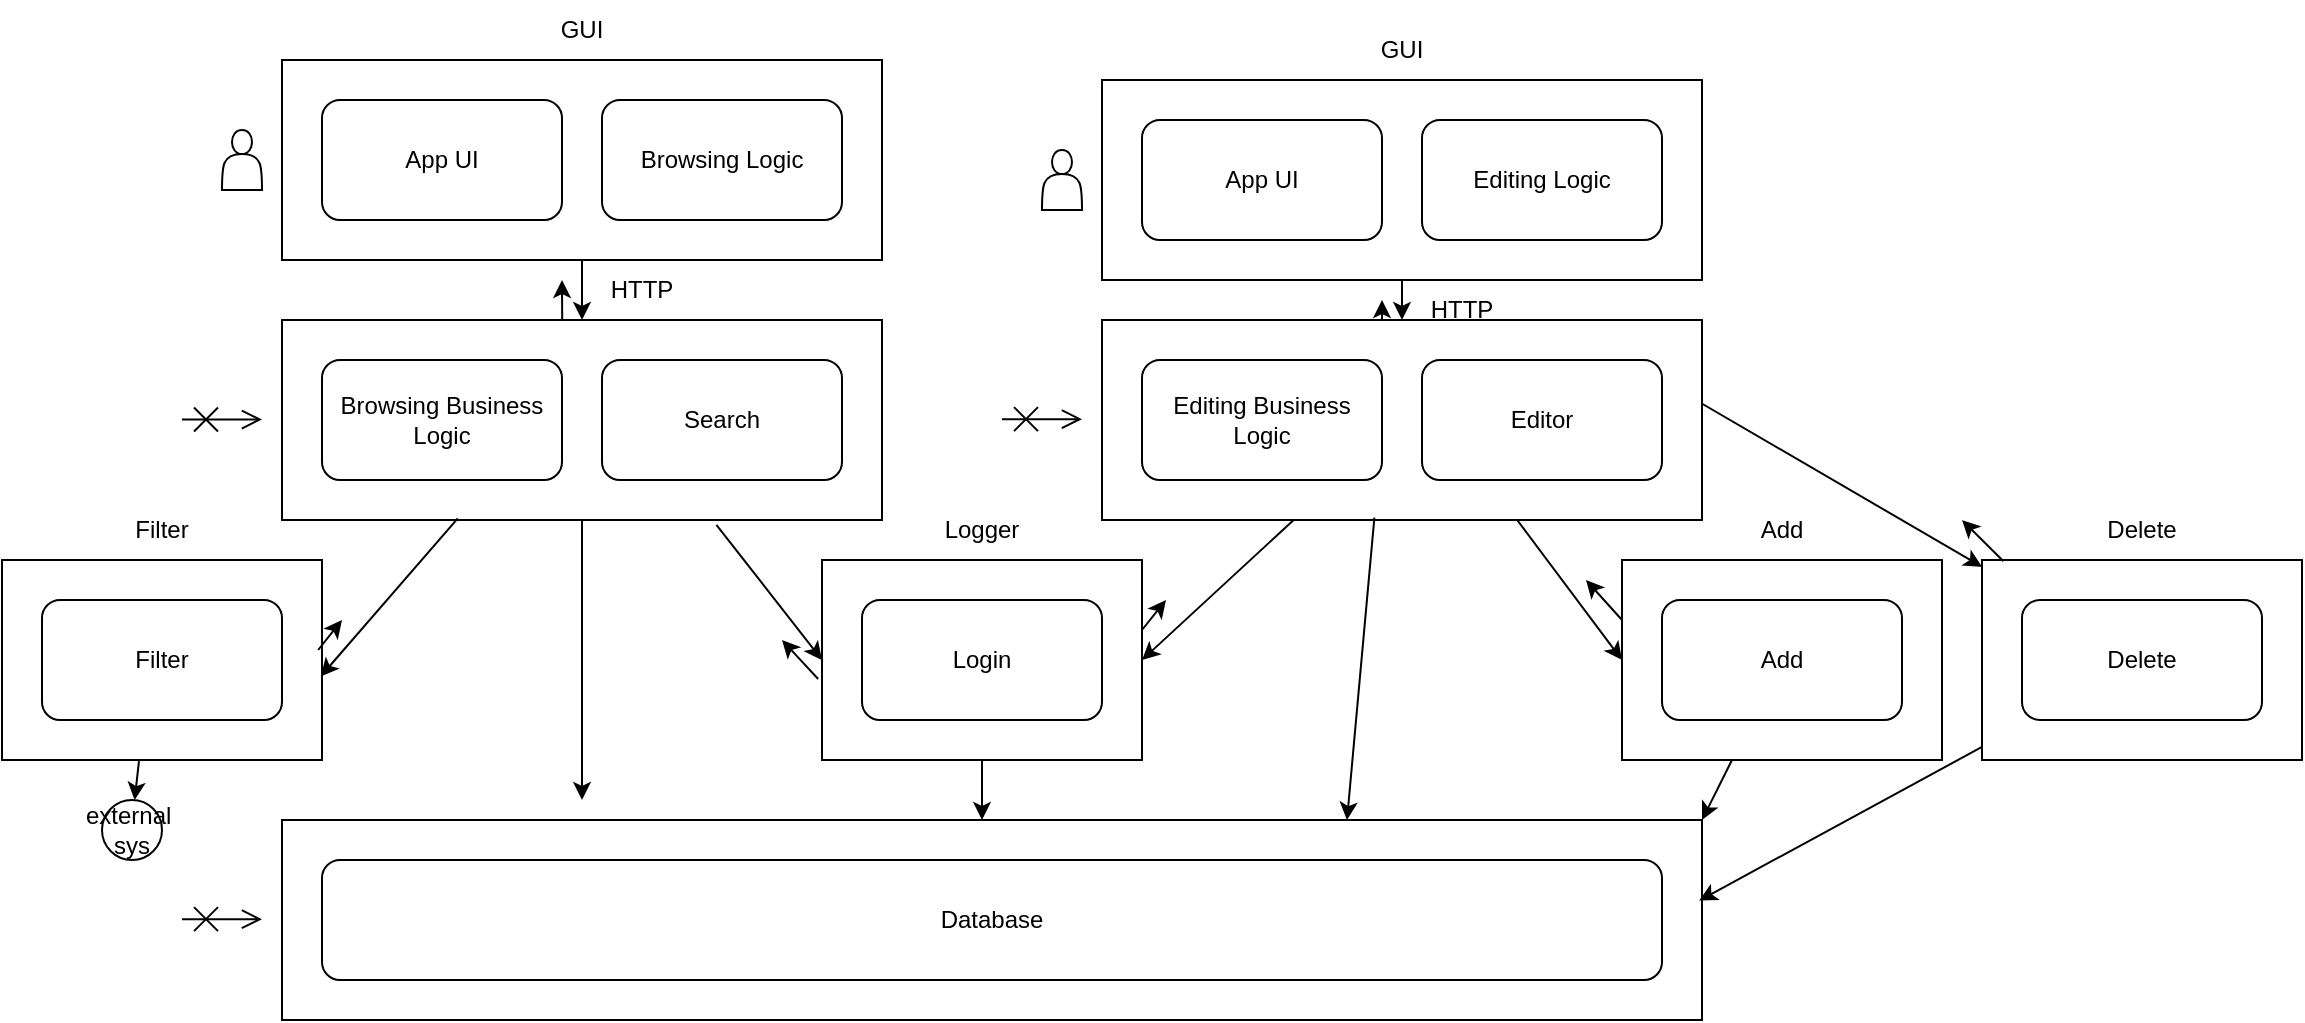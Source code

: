<mxfile version="22.1.5" type="github">
  <diagram name="Page-1" id="crQNLOtSCioA96oGJTdn">
    <mxGraphModel dx="1187" dy="1227" grid="1" gridSize="10" guides="1" tooltips="1" connect="1" arrows="1" fold="1" page="1" pageScale="1" pageWidth="827" pageHeight="1169" math="0" shadow="0">
      <root>
        <mxCell id="0" />
        <mxCell id="1" parent="0" />
        <mxCell id="JhqWTKUzEKbVO6crrCYd-14" value="" style="rounded=0;whiteSpace=wrap;html=1;" vertex="1" parent="1">
          <mxGeometry x="180" y="620" width="710" height="100" as="geometry" />
        </mxCell>
        <mxCell id="JhqWTKUzEKbVO6crrCYd-13" value="" style="rounded=0;whiteSpace=wrap;html=1;" vertex="1" parent="1">
          <mxGeometry x="180" y="240" width="300" height="100" as="geometry" />
        </mxCell>
        <mxCell id="JhqWTKUzEKbVO6crrCYd-12" value="" style="rounded=0;whiteSpace=wrap;html=1;" vertex="1" parent="1">
          <mxGeometry x="180" y="370" width="300" height="100" as="geometry" />
        </mxCell>
        <mxCell id="JhqWTKUzEKbVO6crrCYd-11" value="" style="rounded=0;whiteSpace=wrap;html=1;" vertex="1" parent="1">
          <mxGeometry x="450" y="490" width="160" height="100" as="geometry" />
        </mxCell>
        <mxCell id="JhqWTKUzEKbVO6crrCYd-10" value="" style="rounded=0;whiteSpace=wrap;html=1;" vertex="1" parent="1">
          <mxGeometry x="40" y="490" width="160" height="100" as="geometry" />
        </mxCell>
        <mxCell id="JhqWTKUzEKbVO6crrCYd-1" value="App UI" style="rounded=1;whiteSpace=wrap;html=1;" vertex="1" parent="1">
          <mxGeometry x="200" y="260" width="120" height="60" as="geometry" />
        </mxCell>
        <mxCell id="JhqWTKUzEKbVO6crrCYd-2" value="" style="shape=actor;whiteSpace=wrap;html=1;" vertex="1" parent="1">
          <mxGeometry x="150" y="275" width="20" height="30" as="geometry" />
        </mxCell>
        <mxCell id="JhqWTKUzEKbVO6crrCYd-3" value="Browsing Logic" style="rounded=1;whiteSpace=wrap;html=1;" vertex="1" parent="1">
          <mxGeometry x="340" y="260" width="120" height="60" as="geometry" />
        </mxCell>
        <mxCell id="JhqWTKUzEKbVO6crrCYd-4" value="Browsing Business&lt;br&gt;Logic" style="rounded=1;whiteSpace=wrap;html=1;" vertex="1" parent="1">
          <mxGeometry x="200" y="390" width="120" height="60" as="geometry" />
        </mxCell>
        <mxCell id="JhqWTKUzEKbVO6crrCYd-5" value="Search" style="rounded=1;whiteSpace=wrap;html=1;" vertex="1" parent="1">
          <mxGeometry x="340" y="390" width="120" height="60" as="geometry" />
        </mxCell>
        <mxCell id="JhqWTKUzEKbVO6crrCYd-7" value="Filter" style="rounded=1;whiteSpace=wrap;html=1;" vertex="1" parent="1">
          <mxGeometry x="60" y="510" width="120" height="60" as="geometry" />
        </mxCell>
        <mxCell id="JhqWTKUzEKbVO6crrCYd-8" value="Login" style="rounded=1;whiteSpace=wrap;html=1;" vertex="1" parent="1">
          <mxGeometry x="470" y="510" width="120" height="60" as="geometry" />
        </mxCell>
        <mxCell id="JhqWTKUzEKbVO6crrCYd-9" value="Database" style="rounded=1;whiteSpace=wrap;html=1;" vertex="1" parent="1">
          <mxGeometry x="200" y="640" width="670" height="60" as="geometry" />
        </mxCell>
        <mxCell id="JhqWTKUzEKbVO6crrCYd-15" value="" style="rounded=0;whiteSpace=wrap;html=1;" vertex="1" parent="1">
          <mxGeometry x="590" y="370" width="300" height="100" as="geometry" />
        </mxCell>
        <mxCell id="JhqWTKUzEKbVO6crrCYd-16" value="Editing Business&lt;br&gt;Logic" style="rounded=1;whiteSpace=wrap;html=1;" vertex="1" parent="1">
          <mxGeometry x="610" y="390" width="120" height="60" as="geometry" />
        </mxCell>
        <mxCell id="JhqWTKUzEKbVO6crrCYd-17" value="Editor" style="rounded=1;whiteSpace=wrap;html=1;" vertex="1" parent="1">
          <mxGeometry x="750" y="390" width="120" height="60" as="geometry" />
        </mxCell>
        <mxCell id="JhqWTKUzEKbVO6crrCYd-18" value="" style="rounded=0;whiteSpace=wrap;html=1;" vertex="1" parent="1">
          <mxGeometry x="590" y="250" width="300" height="100" as="geometry" />
        </mxCell>
        <mxCell id="JhqWTKUzEKbVO6crrCYd-19" value="App UI" style="rounded=1;whiteSpace=wrap;html=1;" vertex="1" parent="1">
          <mxGeometry x="610" y="270" width="120" height="60" as="geometry" />
        </mxCell>
        <mxCell id="JhqWTKUzEKbVO6crrCYd-20" value="" style="shape=actor;whiteSpace=wrap;html=1;" vertex="1" parent="1">
          <mxGeometry x="560" y="285" width="20" height="30" as="geometry" />
        </mxCell>
        <mxCell id="JhqWTKUzEKbVO6crrCYd-21" value="Editing Logic" style="rounded=1;whiteSpace=wrap;html=1;" vertex="1" parent="1">
          <mxGeometry x="750" y="270" width="120" height="60" as="geometry" />
        </mxCell>
        <mxCell id="JhqWTKUzEKbVO6crrCYd-23" value="" style="rounded=0;whiteSpace=wrap;html=1;" vertex="1" parent="1">
          <mxGeometry x="850" y="490" width="160" height="100" as="geometry" />
        </mxCell>
        <mxCell id="JhqWTKUzEKbVO6crrCYd-24" value="Add" style="rounded=1;whiteSpace=wrap;html=1;" vertex="1" parent="1">
          <mxGeometry x="870" y="510" width="120" height="60" as="geometry" />
        </mxCell>
        <mxCell id="JhqWTKUzEKbVO6crrCYd-27" value="" style="rounded=0;whiteSpace=wrap;html=1;" vertex="1" parent="1">
          <mxGeometry x="1030" y="490" width="160" height="100" as="geometry" />
        </mxCell>
        <mxCell id="JhqWTKUzEKbVO6crrCYd-28" value="Delete" style="rounded=1;whiteSpace=wrap;html=1;" vertex="1" parent="1">
          <mxGeometry x="1050" y="510" width="120" height="60" as="geometry" />
        </mxCell>
        <mxCell id="JhqWTKUzEKbVO6crrCYd-29" value="" style="endArrow=open;startArrow=cross;endFill=0;startFill=0;endSize=8;startSize=10;html=1;rounded=0;" edge="1" parent="1">
          <mxGeometry width="160" relative="1" as="geometry">
            <mxPoint x="130" y="419.79" as="sourcePoint" />
            <mxPoint x="170" y="419.79" as="targetPoint" />
          </mxGeometry>
        </mxCell>
        <mxCell id="JhqWTKUzEKbVO6crrCYd-30" value="" style="endArrow=open;startArrow=cross;endFill=0;startFill=0;endSize=8;startSize=10;html=1;rounded=0;" edge="1" parent="1">
          <mxGeometry width="160" relative="1" as="geometry">
            <mxPoint x="540" y="419.57" as="sourcePoint" />
            <mxPoint x="580" y="419.57" as="targetPoint" />
          </mxGeometry>
        </mxCell>
        <mxCell id="JhqWTKUzEKbVO6crrCYd-31" value="" style="endArrow=open;startArrow=cross;endFill=0;startFill=0;endSize=8;startSize=10;html=1;rounded=0;" edge="1" parent="1">
          <mxGeometry width="160" relative="1" as="geometry">
            <mxPoint x="130" y="669.57" as="sourcePoint" />
            <mxPoint x="170" y="669.57" as="targetPoint" />
          </mxGeometry>
        </mxCell>
        <mxCell id="JhqWTKUzEKbVO6crrCYd-32" value="" style="endArrow=classic;html=1;rounded=0;" edge="1" parent="1" source="JhqWTKUzEKbVO6crrCYd-13" target="JhqWTKUzEKbVO6crrCYd-12">
          <mxGeometry width="50" height="50" relative="1" as="geometry">
            <mxPoint x="400" y="480" as="sourcePoint" />
            <mxPoint x="450" y="430" as="targetPoint" />
          </mxGeometry>
        </mxCell>
        <mxCell id="JhqWTKUzEKbVO6crrCYd-33" value="" style="endArrow=classic;html=1;rounded=0;" edge="1" parent="1" source="JhqWTKUzEKbVO6crrCYd-12">
          <mxGeometry width="50" height="50" relative="1" as="geometry">
            <mxPoint x="340" y="350" as="sourcePoint" />
            <mxPoint x="330" y="610" as="targetPoint" />
          </mxGeometry>
        </mxCell>
        <mxCell id="JhqWTKUzEKbVO6crrCYd-34" value="" style="endArrow=classic;html=1;rounded=0;entryX=0.996;entryY=0.582;entryDx=0;entryDy=0;entryPerimeter=0;exitX=0.293;exitY=0.992;exitDx=0;exitDy=0;exitPerimeter=0;" edge="1" parent="1" source="JhqWTKUzEKbVO6crrCYd-12" target="JhqWTKUzEKbVO6crrCYd-10">
          <mxGeometry width="50" height="50" relative="1" as="geometry">
            <mxPoint x="340" y="480" as="sourcePoint" />
            <mxPoint x="340" y="620" as="targetPoint" />
          </mxGeometry>
        </mxCell>
        <mxCell id="JhqWTKUzEKbVO6crrCYd-35" value="" style="endArrow=classic;html=1;rounded=0;entryX=0;entryY=0.5;entryDx=0;entryDy=0;exitX=0.724;exitY=1.024;exitDx=0;exitDy=0;exitPerimeter=0;" edge="1" parent="1" source="JhqWTKUzEKbVO6crrCYd-12" target="JhqWTKUzEKbVO6crrCYd-11">
          <mxGeometry width="50" height="50" relative="1" as="geometry">
            <mxPoint x="278" y="479" as="sourcePoint" />
            <mxPoint x="209" y="558" as="targetPoint" />
          </mxGeometry>
        </mxCell>
        <mxCell id="JhqWTKUzEKbVO6crrCYd-36" value="" style="endArrow=classic;html=1;rounded=0;" edge="1" parent="1" source="JhqWTKUzEKbVO6crrCYd-11">
          <mxGeometry width="50" height="50" relative="1" as="geometry">
            <mxPoint x="407" y="482" as="sourcePoint" />
            <mxPoint x="530" y="620" as="targetPoint" />
          </mxGeometry>
        </mxCell>
        <mxCell id="JhqWTKUzEKbVO6crrCYd-37" value="" style="endArrow=classic;html=1;rounded=0;exitX=0.428;exitY=1.006;exitDx=0;exitDy=0;exitPerimeter=0;" edge="1" parent="1" source="JhqWTKUzEKbVO6crrCYd-10" target="JhqWTKUzEKbVO6crrCYd-38">
          <mxGeometry width="50" height="50" relative="1" as="geometry">
            <mxPoint x="278" y="479" as="sourcePoint" />
            <mxPoint x="110" y="630" as="targetPoint" />
          </mxGeometry>
        </mxCell>
        <mxCell id="JhqWTKUzEKbVO6crrCYd-38" value="external&amp;nbsp;&lt;br&gt;sys" style="ellipse;whiteSpace=wrap;html=1;aspect=fixed;" vertex="1" parent="1">
          <mxGeometry x="90" y="610" width="30" height="30" as="geometry" />
        </mxCell>
        <mxCell id="JhqWTKUzEKbVO6crrCYd-39" value="" style="endArrow=classic;html=1;rounded=0;entryX=0.5;entryY=0;entryDx=0;entryDy=0;" edge="1" parent="1" source="JhqWTKUzEKbVO6crrCYd-18" target="JhqWTKUzEKbVO6crrCYd-15">
          <mxGeometry width="50" height="50" relative="1" as="geometry">
            <mxPoint x="407" y="482" as="sourcePoint" />
            <mxPoint x="460" y="550" as="targetPoint" />
          </mxGeometry>
        </mxCell>
        <mxCell id="JhqWTKUzEKbVO6crrCYd-40" value="" style="endArrow=classic;html=1;rounded=0;entryX=0;entryY=0.5;entryDx=0;entryDy=0;exitX=0.692;exitY=1;exitDx=0;exitDy=0;exitPerimeter=0;" edge="1" parent="1" source="JhqWTKUzEKbVO6crrCYd-15" target="JhqWTKUzEKbVO6crrCYd-23">
          <mxGeometry width="50" height="50" relative="1" as="geometry">
            <mxPoint x="750" y="360" as="sourcePoint" />
            <mxPoint x="750" y="380" as="targetPoint" />
          </mxGeometry>
        </mxCell>
        <mxCell id="JhqWTKUzEKbVO6crrCYd-41" value="" style="endArrow=classic;html=1;rounded=0;entryX=1;entryY=0.5;entryDx=0;entryDy=0;" edge="1" parent="1" source="JhqWTKUzEKbVO6crrCYd-15" target="JhqWTKUzEKbVO6crrCYd-11">
          <mxGeometry width="50" height="50" relative="1" as="geometry">
            <mxPoint x="808" y="480" as="sourcePoint" />
            <mxPoint x="860" y="550" as="targetPoint" />
          </mxGeometry>
        </mxCell>
        <mxCell id="JhqWTKUzEKbVO6crrCYd-42" value="" style="endArrow=classic;html=1;rounded=0;entryX=0.75;entryY=0;entryDx=0;entryDy=0;exitX=0.454;exitY=0.988;exitDx=0;exitDy=0;exitPerimeter=0;" edge="1" parent="1" source="JhqWTKUzEKbVO6crrCYd-15" target="JhqWTKUzEKbVO6crrCYd-14">
          <mxGeometry width="50" height="50" relative="1" as="geometry">
            <mxPoint x="696" y="480" as="sourcePoint" />
            <mxPoint x="620" y="550" as="targetPoint" />
          </mxGeometry>
        </mxCell>
        <mxCell id="JhqWTKUzEKbVO6crrCYd-43" value="" style="endArrow=classic;html=1;rounded=0;exitX=0.467;exitY=0;exitDx=0;exitDy=0;exitPerimeter=0;" edge="1" parent="1" source="JhqWTKUzEKbVO6crrCYd-12">
          <mxGeometry width="50" height="50" relative="1" as="geometry">
            <mxPoint x="340" y="350" as="sourcePoint" />
            <mxPoint x="320" y="350" as="targetPoint" />
          </mxGeometry>
        </mxCell>
        <mxCell id="JhqWTKUzEKbVO6crrCYd-44" value="" style="endArrow=classic;html=1;rounded=0;exitX=0.988;exitY=0.45;exitDx=0;exitDy=0;exitPerimeter=0;" edge="1" parent="1" source="JhqWTKUzEKbVO6crrCYd-10">
          <mxGeometry width="50" height="50" relative="1" as="geometry">
            <mxPoint x="330" y="380" as="sourcePoint" />
            <mxPoint x="210" y="520" as="targetPoint" />
          </mxGeometry>
        </mxCell>
        <mxCell id="JhqWTKUzEKbVO6crrCYd-45" value="" style="endArrow=classic;html=1;rounded=0;exitX=-0.012;exitY=0.595;exitDx=0;exitDy=0;exitPerimeter=0;" edge="1" parent="1" source="JhqWTKUzEKbVO6crrCYd-11">
          <mxGeometry width="50" height="50" relative="1" as="geometry">
            <mxPoint x="208" y="545" as="sourcePoint" />
            <mxPoint x="430" y="530" as="targetPoint" />
          </mxGeometry>
        </mxCell>
        <mxCell id="JhqWTKUzEKbVO6crrCYd-47" value="" style="endArrow=classic;html=1;rounded=0;" edge="1" parent="1">
          <mxGeometry width="50" height="50" relative="1" as="geometry">
            <mxPoint x="730" y="370" as="sourcePoint" />
            <mxPoint x="730" y="360" as="targetPoint" />
          </mxGeometry>
        </mxCell>
        <mxCell id="JhqWTKUzEKbVO6crrCYd-49" value="" style="endArrow=classic;html=1;rounded=0;exitX=0.988;exitY=0.45;exitDx=0;exitDy=0;exitPerimeter=0;" edge="1" parent="1">
          <mxGeometry width="50" height="50" relative="1" as="geometry">
            <mxPoint x="610" y="525" as="sourcePoint" />
            <mxPoint x="622" y="510" as="targetPoint" />
          </mxGeometry>
        </mxCell>
        <mxCell id="JhqWTKUzEKbVO6crrCYd-50" value="" style="endArrow=classic;html=1;rounded=0;exitX=-0.012;exitY=0.595;exitDx=0;exitDy=0;exitPerimeter=0;" edge="1" parent="1">
          <mxGeometry width="50" height="50" relative="1" as="geometry">
            <mxPoint x="850" y="520" as="sourcePoint" />
            <mxPoint x="832" y="500" as="targetPoint" />
          </mxGeometry>
        </mxCell>
        <mxCell id="JhqWTKUzEKbVO6crrCYd-51" value="" style="endArrow=classic;html=1;rounded=0;exitX=1.001;exitY=0.42;exitDx=0;exitDy=0;exitPerimeter=0;" edge="1" parent="1" source="JhqWTKUzEKbVO6crrCYd-15" target="JhqWTKUzEKbVO6crrCYd-27">
          <mxGeometry width="50" height="50" relative="1" as="geometry">
            <mxPoint x="808" y="480" as="sourcePoint" />
            <mxPoint x="860" y="550" as="targetPoint" />
          </mxGeometry>
        </mxCell>
        <mxCell id="JhqWTKUzEKbVO6crrCYd-52" value="" style="endArrow=classic;html=1;rounded=0;exitX=0.067;exitY=0.006;exitDx=0;exitDy=0;exitPerimeter=0;" edge="1" parent="1" source="JhqWTKUzEKbVO6crrCYd-27">
          <mxGeometry width="50" height="50" relative="1" as="geometry">
            <mxPoint x="860" y="530" as="sourcePoint" />
            <mxPoint x="1020" y="470" as="targetPoint" />
          </mxGeometry>
        </mxCell>
        <mxCell id="JhqWTKUzEKbVO6crrCYd-53" value="" style="endArrow=classic;html=1;rounded=0;entryX=1;entryY=0;entryDx=0;entryDy=0;" edge="1" parent="1" source="JhqWTKUzEKbVO6crrCYd-23" target="JhqWTKUzEKbVO6crrCYd-14">
          <mxGeometry width="50" height="50" relative="1" as="geometry">
            <mxPoint x="736" y="479" as="sourcePoint" />
            <mxPoint x="723" y="630" as="targetPoint" />
          </mxGeometry>
        </mxCell>
        <mxCell id="JhqWTKUzEKbVO6crrCYd-54" value="" style="endArrow=classic;html=1;rounded=0;entryX=0.998;entryY=0.403;entryDx=0;entryDy=0;entryPerimeter=0;" edge="1" parent="1" source="JhqWTKUzEKbVO6crrCYd-27" target="JhqWTKUzEKbVO6crrCYd-14">
          <mxGeometry width="50" height="50" relative="1" as="geometry">
            <mxPoint x="915" y="600" as="sourcePoint" />
            <mxPoint x="900" y="630" as="targetPoint" />
          </mxGeometry>
        </mxCell>
        <mxCell id="JhqWTKUzEKbVO6crrCYd-55" value="Filter" style="text;html=1;strokeColor=none;fillColor=none;align=center;verticalAlign=middle;whiteSpace=wrap;rounded=0;" vertex="1" parent="1">
          <mxGeometry x="90" y="460" width="60" height="30" as="geometry" />
        </mxCell>
        <mxCell id="JhqWTKUzEKbVO6crrCYd-56" value="Logger" style="text;html=1;strokeColor=none;fillColor=none;align=center;verticalAlign=middle;whiteSpace=wrap;rounded=0;" vertex="1" parent="1">
          <mxGeometry x="500" y="460" width="60" height="30" as="geometry" />
        </mxCell>
        <mxCell id="JhqWTKUzEKbVO6crrCYd-57" value="Add" style="text;html=1;strokeColor=none;fillColor=none;align=center;verticalAlign=middle;whiteSpace=wrap;rounded=0;" vertex="1" parent="1">
          <mxGeometry x="900" y="460" width="60" height="30" as="geometry" />
        </mxCell>
        <mxCell id="JhqWTKUzEKbVO6crrCYd-58" value="Delete" style="text;html=1;strokeColor=none;fillColor=none;align=center;verticalAlign=middle;whiteSpace=wrap;rounded=0;" vertex="1" parent="1">
          <mxGeometry x="1080" y="460" width="60" height="30" as="geometry" />
        </mxCell>
        <mxCell id="JhqWTKUzEKbVO6crrCYd-59" value="GUI" style="text;html=1;strokeColor=none;fillColor=none;align=center;verticalAlign=middle;whiteSpace=wrap;rounded=0;" vertex="1" parent="1">
          <mxGeometry x="300" y="210" width="60" height="30" as="geometry" />
        </mxCell>
        <mxCell id="JhqWTKUzEKbVO6crrCYd-60" value="GUI" style="text;html=1;strokeColor=none;fillColor=none;align=center;verticalAlign=middle;whiteSpace=wrap;rounded=0;" vertex="1" parent="1">
          <mxGeometry x="710" y="220" width="60" height="30" as="geometry" />
        </mxCell>
        <mxCell id="JhqWTKUzEKbVO6crrCYd-61" value="HTTP" style="text;html=1;strokeColor=none;fillColor=none;align=center;verticalAlign=middle;whiteSpace=wrap;rounded=0;" vertex="1" parent="1">
          <mxGeometry x="330" y="340" width="60" height="30" as="geometry" />
        </mxCell>
        <mxCell id="JhqWTKUzEKbVO6crrCYd-62" value="HTTP" style="text;html=1;strokeColor=none;fillColor=none;align=center;verticalAlign=middle;whiteSpace=wrap;rounded=0;" vertex="1" parent="1">
          <mxGeometry x="740" y="350" width="60" height="30" as="geometry" />
        </mxCell>
      </root>
    </mxGraphModel>
  </diagram>
</mxfile>
